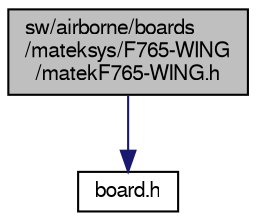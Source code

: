 digraph "sw/airborne/boards/mateksys/F765-WING/matekF765-WING.h"
{
  edge [fontname="FreeSans",fontsize="10",labelfontname="FreeSans",labelfontsize="10"];
  node [fontname="FreeSans",fontsize="10",shape=record];
  Node1 [label="sw/airborne/boards\l/mateksys/F765-WING\l/matekF765-WING.h",height=0.2,width=0.4,color="black", fillcolor="grey75", style="filled", fontcolor="black"];
  Node1 -> Node2 [color="midnightblue",fontsize="10",style="solid",fontname="FreeSans"];
  Node2 [label="board.h",height=0.2,width=0.4,color="black", fillcolor="white", style="filled",URL="$mateksys_2F765-WING_2board_8h.html"];
}
